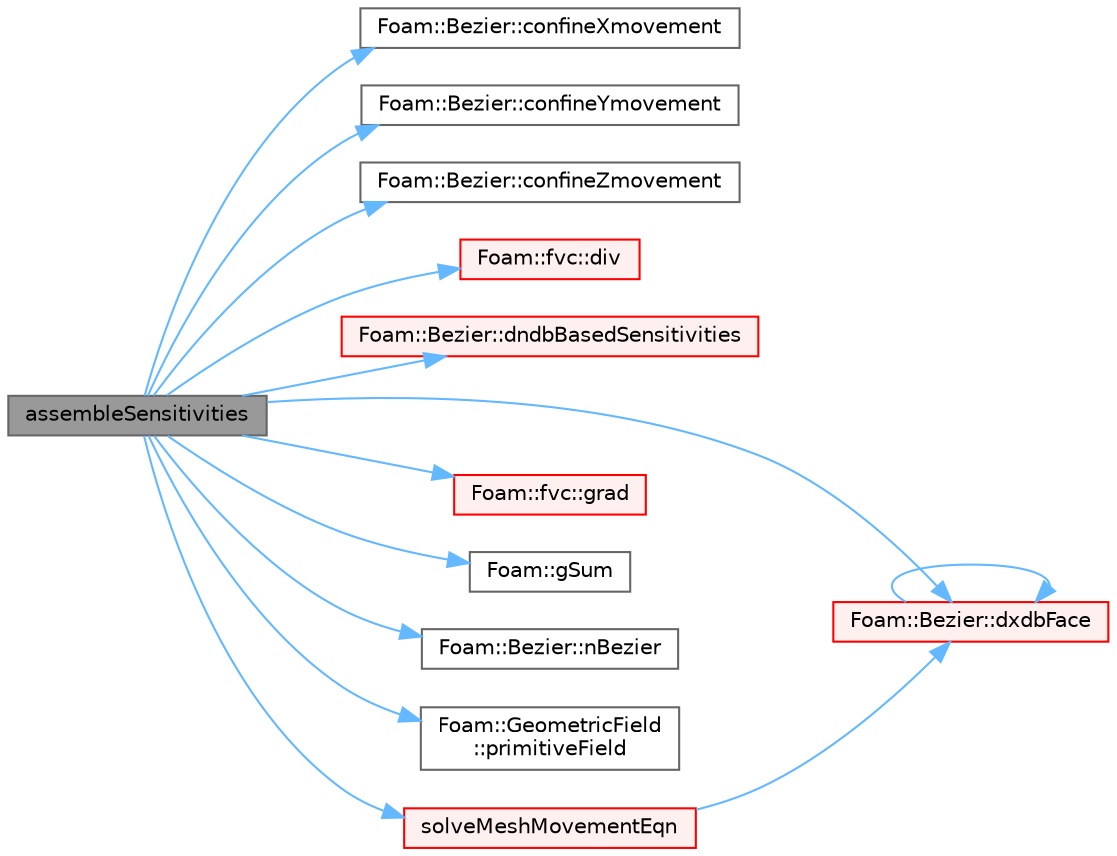 digraph "assembleSensitivities"
{
 // LATEX_PDF_SIZE
  bgcolor="transparent";
  edge [fontname=Helvetica,fontsize=10,labelfontname=Helvetica,labelfontsize=10];
  node [fontname=Helvetica,fontsize=10,shape=box,height=0.2,width=0.4];
  rankdir="LR";
  Node1 [id="Node000001",label="assembleSensitivities",height=0.2,width=0.4,color="gray40", fillcolor="grey60", style="filled", fontcolor="black",tooltip=" "];
  Node1 -> Node2 [id="edge1_Node000001_Node000002",color="steelblue1",style="solid",tooltip=" "];
  Node2 [id="Node000002",label="Foam::Bezier::confineXmovement",height=0.2,width=0.4,color="grey40", fillcolor="white", style="filled",URL="$classFoam_1_1Bezier.html#a8a063edc45f73816e863efe365e25493",tooltip=" "];
  Node1 -> Node3 [id="edge2_Node000001_Node000003",color="steelblue1",style="solid",tooltip=" "];
  Node3 [id="Node000003",label="Foam::Bezier::confineYmovement",height=0.2,width=0.4,color="grey40", fillcolor="white", style="filled",URL="$classFoam_1_1Bezier.html#a5ce3b8f40eae9d12367b13ff7d053f75",tooltip=" "];
  Node1 -> Node4 [id="edge3_Node000001_Node000004",color="steelblue1",style="solid",tooltip=" "];
  Node4 [id="Node000004",label="Foam::Bezier::confineZmovement",height=0.2,width=0.4,color="grey40", fillcolor="white", style="filled",URL="$classFoam_1_1Bezier.html#a3e3ebdaa973bb72fa0dc5ca44294fc4b",tooltip=" "];
  Node1 -> Node5 [id="edge4_Node000001_Node000005",color="steelblue1",style="solid",tooltip=" "];
  Node5 [id="Node000005",label="Foam::fvc::div",height=0.2,width=0.4,color="red", fillcolor="#FFF0F0", style="filled",URL="$namespaceFoam_1_1fvc.html#a585533948ad80abfe589d920c641f251",tooltip=" "];
  Node1 -> Node7 [id="edge5_Node000001_Node000007",color="steelblue1",style="solid",tooltip=" "];
  Node7 [id="Node000007",label="Foam::Bezier::dndbBasedSensitivities",height=0.2,width=0.4,color="red", fillcolor="#FFF0F0", style="filled",URL="$classFoam_1_1Bezier.html#aa7e26756422a10de66eceac6e0157bd8",tooltip=" "];
  Node1 -> Node18 [id="edge6_Node000001_Node000018",color="steelblue1",style="solid",tooltip=" "];
  Node18 [id="Node000018",label="Foam::Bezier::dxdbFace",height=0.2,width=0.4,color="red", fillcolor="#FFF0F0", style="filled",URL="$classFoam_1_1Bezier.html#aa67d205762d694dbaa5a93c75ac9e857",tooltip=" "];
  Node18 -> Node18 [id="edge7_Node000018_Node000018",color="steelblue1",style="solid",tooltip=" "];
  Node1 -> Node19 [id="edge8_Node000001_Node000019",color="steelblue1",style="solid",tooltip=" "];
  Node19 [id="Node000019",label="Foam::fvc::grad",height=0.2,width=0.4,color="red", fillcolor="#FFF0F0", style="filled",URL="$namespaceFoam_1_1fvc.html#a094a9cf8cbcd7511778abc82036c8a4b",tooltip=" "];
  Node1 -> Node22 [id="edge9_Node000001_Node000022",color="steelblue1",style="solid",tooltip=" "];
  Node22 [id="Node000022",label="Foam::gSum",height=0.2,width=0.4,color="grey40", fillcolor="white", style="filled",URL="$namespaceFoam.html#a11b1ebb4c53ad062332767d75ca96328",tooltip=" "];
  Node1 -> Node23 [id="edge10_Node000001_Node000023",color="steelblue1",style="solid",tooltip=" "];
  Node23 [id="Node000023",label="Foam::Bezier::nBezier",height=0.2,width=0.4,color="grey40", fillcolor="white", style="filled",URL="$classFoam_1_1Bezier.html#a3df7a215e858105c98da9e99b40824e9",tooltip=" "];
  Node1 -> Node24 [id="edge11_Node000001_Node000024",color="steelblue1",style="solid",tooltip=" "];
  Node24 [id="Node000024",label="Foam::GeometricField\l::primitiveField",height=0.2,width=0.4,color="grey40", fillcolor="white", style="filled",URL="$classFoam_1_1GeometricField.html#a8a29bbbafbf0064ed558110b0c136b32",tooltip=" "];
  Node1 -> Node25 [id="edge12_Node000001_Node000025",color="steelblue1",style="solid",tooltip=" "];
  Node25 [id="Node000025",label="solveMeshMovementEqn",height=0.2,width=0.4,color="red", fillcolor="#FFF0F0", style="filled",URL="$classFoam_1_1incompressible_1_1sensitivityBezierFI.html#a28e989def1b77d59a3977ba98c3e2054",tooltip=" "];
  Node25 -> Node18 [id="edge13_Node000025_Node000018",color="steelblue1",style="solid",tooltip=" "];
}
